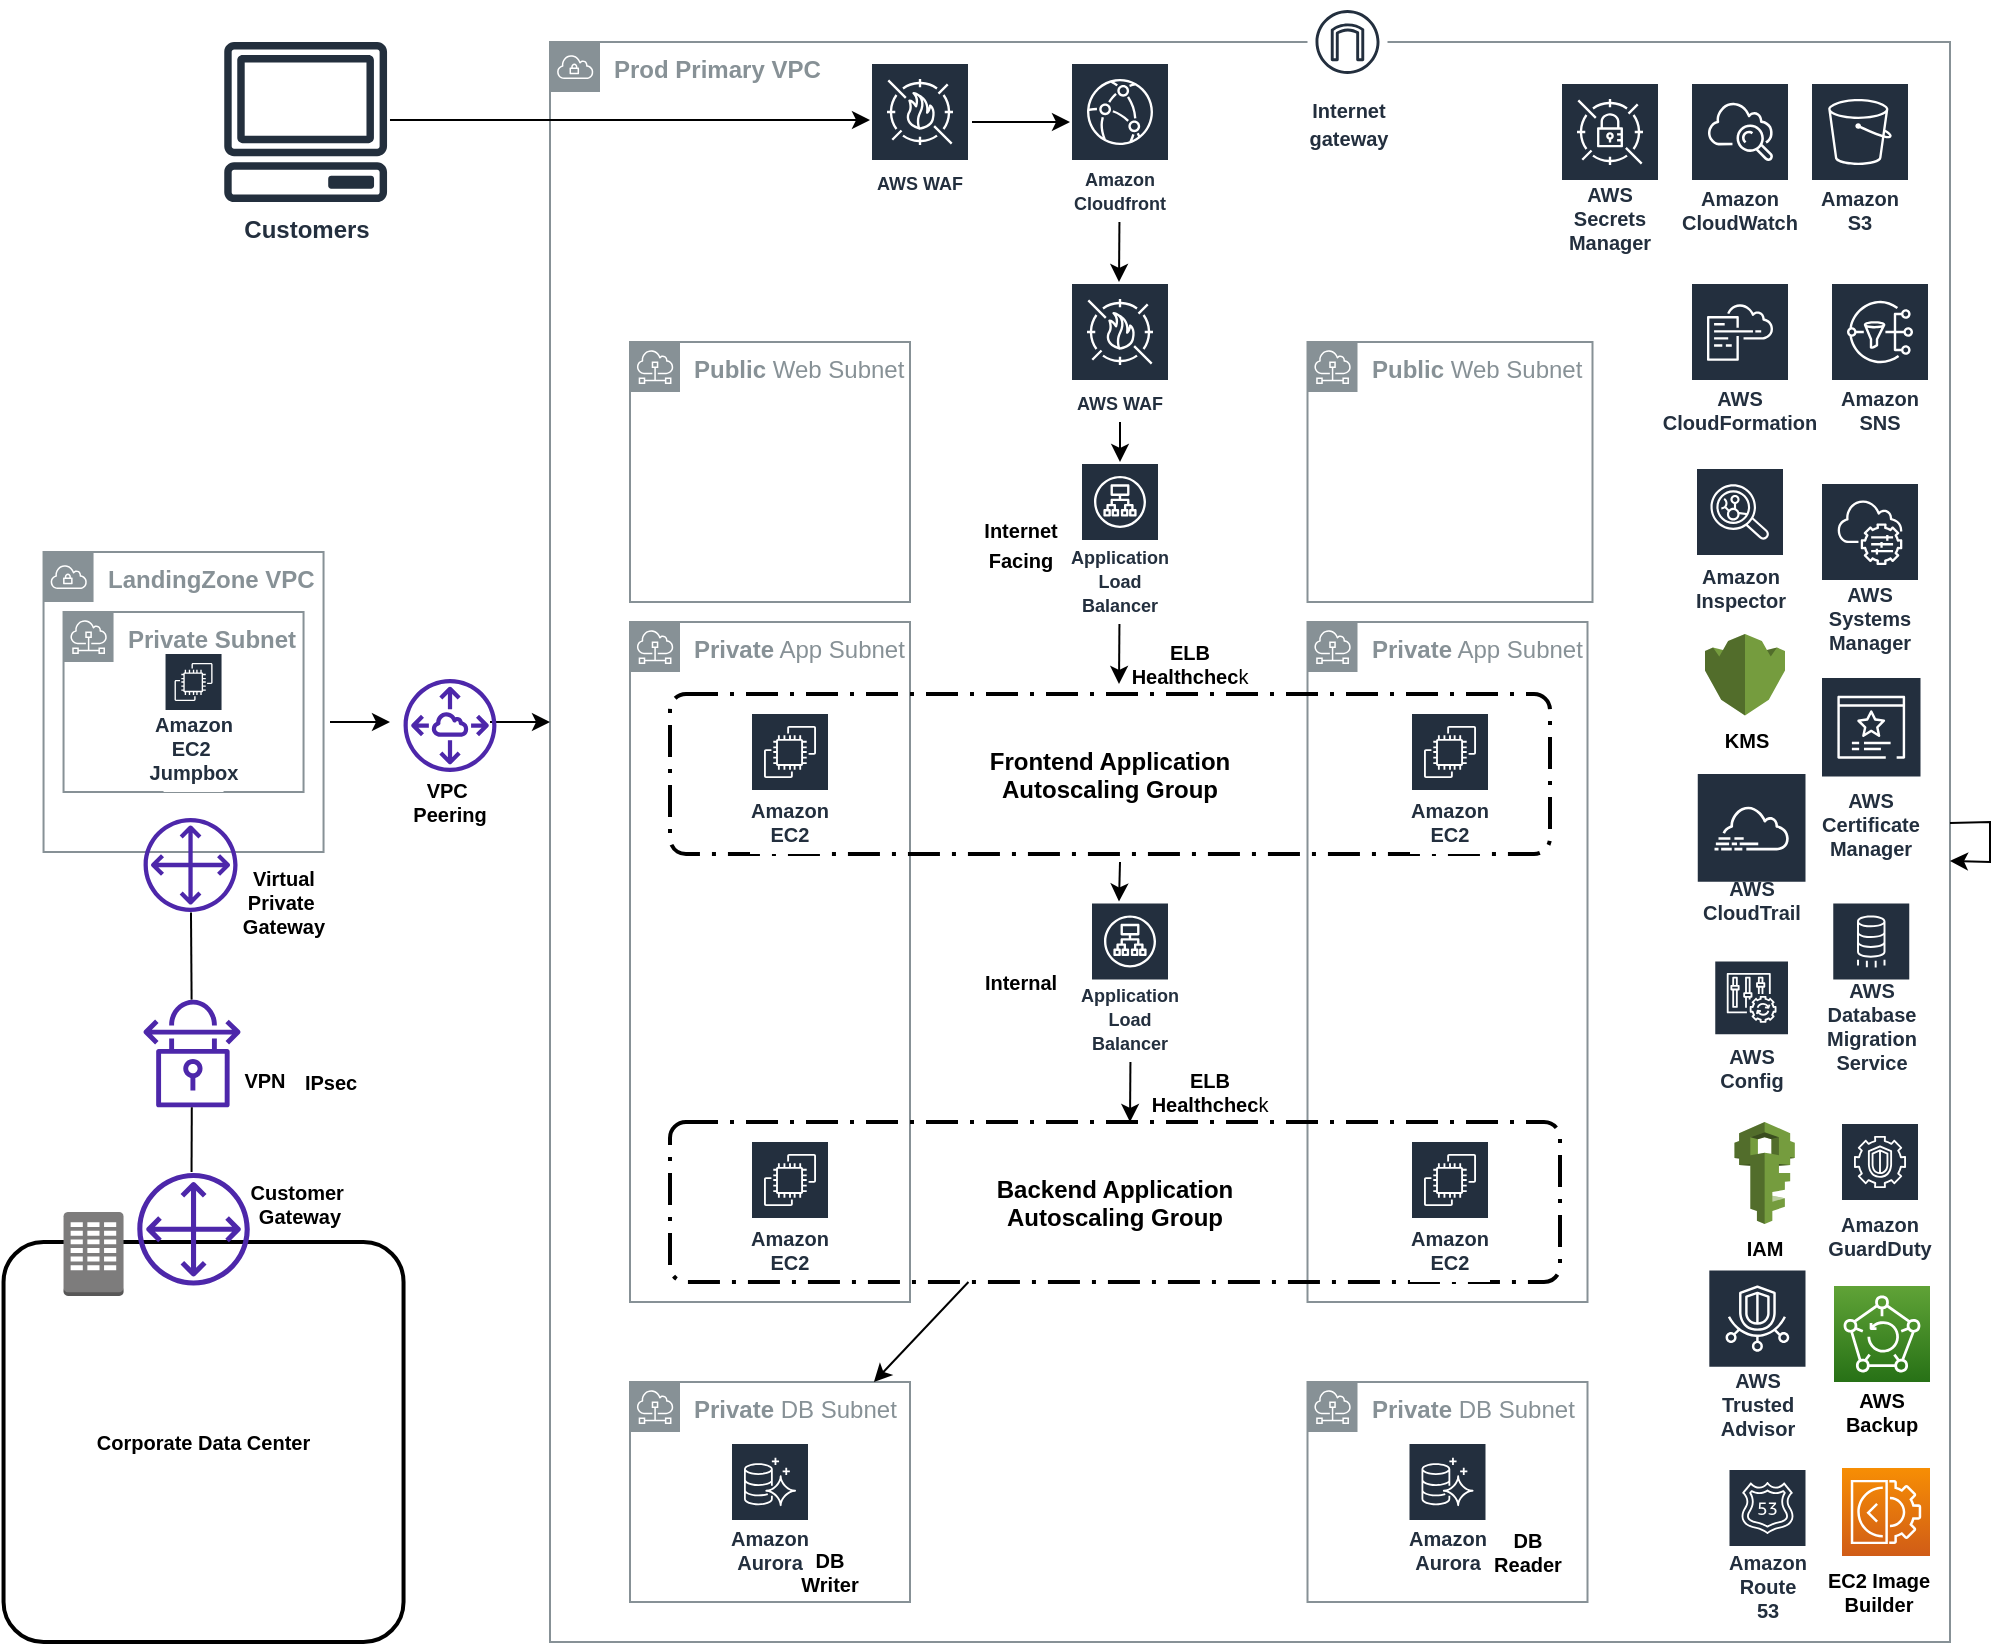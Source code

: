 <mxfile version="16.5.2" type="github">
  <diagram id="fb48Wb3bgh-QxJcJGNRU" name="Page-1">
    <mxGraphModel dx="2276" dy="775" grid="1" gridSize="10" guides="1" tooltips="1" connect="1" arrows="1" fold="1" page="1" pageScale="1" pageWidth="850" pageHeight="1100" math="0" shadow="0">
      <root>
        <mxCell id="0" />
        <mxCell id="1" parent="0" />
        <mxCell id="fcUTSALOdopyJ9VbOdTp-52" value="&lt;b&gt;Private&lt;/b&gt;&amp;nbsp;DB Subnet" style="sketch=0;outlineConnect=0;gradientColor=none;html=1;whiteSpace=wrap;fontSize=12;fontStyle=0;shape=mxgraph.aws4.group;grIcon=mxgraph.aws4.group_subnet;strokeColor=#879196;fillColor=none;verticalAlign=top;align=left;spacingLeft=30;fontColor=#879196;dashed=0;" parent="1" vertex="1">
          <mxGeometry x="538.75" y="840" width="140" height="110" as="geometry" />
        </mxCell>
        <mxCell id="fcUTSALOdopyJ9VbOdTp-51" value="&lt;b&gt;Private&lt;/b&gt;&amp;nbsp;DB Subnet" style="sketch=0;outlineConnect=0;gradientColor=none;html=1;whiteSpace=wrap;fontSize=12;fontStyle=0;shape=mxgraph.aws4.group;grIcon=mxgraph.aws4.group_subnet;strokeColor=#879196;fillColor=none;verticalAlign=top;align=left;spacingLeft=30;fontColor=#879196;dashed=0;" parent="1" vertex="1">
          <mxGeometry x="200" y="840" width="140" height="110" as="geometry" />
        </mxCell>
        <mxCell id="fcUTSALOdopyJ9VbOdTp-61" value="&lt;b&gt;Prod Primary VPC&lt;/b&gt;" style="sketch=0;outlineConnect=0;gradientColor=none;html=1;whiteSpace=wrap;fontSize=12;fontStyle=0;shape=mxgraph.aws4.group;grIcon=mxgraph.aws4.group_vpc;strokeColor=#879196;fillColor=none;verticalAlign=top;align=left;spacingLeft=30;fontColor=#879196;dashed=0;" parent="1" vertex="1">
          <mxGeometry x="160" y="170" width="700" height="800" as="geometry" />
        </mxCell>
        <mxCell id="fcUTSALOdopyJ9VbOdTp-36" value="&lt;b&gt;Private&lt;/b&gt; App Subnet" style="sketch=0;outlineConnect=0;gradientColor=none;html=1;whiteSpace=wrap;fontSize=12;fontStyle=0;shape=mxgraph.aws4.group;grIcon=mxgraph.aws4.group_subnet;strokeColor=#879196;fillColor=none;verticalAlign=top;align=left;spacingLeft=30;fontColor=#879196;dashed=0;" parent="1" vertex="1">
          <mxGeometry x="538.75" y="460" width="140" height="340" as="geometry" />
        </mxCell>
        <mxCell id="p9kHtPfieQW81otjX_M4-13" value="&lt;b&gt;Private&lt;/b&gt; App Subnet" style="sketch=0;outlineConnect=0;gradientColor=none;html=1;whiteSpace=wrap;fontSize=12;fontStyle=0;shape=mxgraph.aws4.group;grIcon=mxgraph.aws4.group_subnet;strokeColor=#879196;fillColor=none;verticalAlign=top;align=left;spacingLeft=30;fontColor=#879196;dashed=0;" parent="1" vertex="1">
          <mxGeometry x="200" y="460" width="140" height="340" as="geometry" />
        </mxCell>
        <mxCell id="fcUTSALOdopyJ9VbOdTp-33" value="Frontend Application&#xa;Autoscaling Group" style="rounded=1;arcSize=10;dashed=1;fillColor=none;gradientColor=none;dashPattern=8 3 1 3;strokeWidth=2;fontStyle=1" parent="1" vertex="1">
          <mxGeometry x="220" y="496" width="440" height="80" as="geometry" />
        </mxCell>
        <mxCell id="p9kHtPfieQW81otjX_M4-9" value="&lt;font style=&quot;font-size: 9px&quot;&gt;Amazon Cloudfront&lt;/font&gt;" style="sketch=0;outlineConnect=0;fontColor=#232F3E;gradientColor=none;strokeColor=#ffffff;fillColor=#232F3E;dashed=0;verticalLabelPosition=middle;verticalAlign=bottom;align=center;html=1;whiteSpace=wrap;fontSize=10;fontStyle=1;spacing=3;shape=mxgraph.aws4.productIcon;prIcon=mxgraph.aws4.cloudfront;" parent="1" vertex="1">
          <mxGeometry x="420" y="180" width="50" height="80" as="geometry" />
        </mxCell>
        <mxCell id="fcUTSALOdopyJ9VbOdTp-10" value="Amazon EC2" style="sketch=0;outlineConnect=0;fontColor=#232F3E;gradientColor=none;strokeColor=#ffffff;fillColor=#232F3E;dashed=0;verticalLabelPosition=middle;verticalAlign=bottom;align=center;html=1;whiteSpace=wrap;fontSize=10;fontStyle=1;spacing=3;shape=mxgraph.aws4.productIcon;prIcon=mxgraph.aws4.ec2;" parent="1" vertex="1">
          <mxGeometry x="260" y="719" width="40" height="71" as="geometry" />
        </mxCell>
        <mxCell id="fcUTSALOdopyJ9VbOdTp-11" value="&lt;font style=&quot;font-size: 9px&quot;&gt;Application Load Balancer&lt;/font&gt;" style="sketch=0;outlineConnect=0;fontColor=#232F3E;gradientColor=none;strokeColor=#ffffff;fillColor=#232F3E;dashed=0;verticalLabelPosition=middle;verticalAlign=bottom;align=center;html=1;whiteSpace=wrap;fontSize=10;fontStyle=1;spacing=3;shape=mxgraph.aws4.productIcon;prIcon=mxgraph.aws4.application_load_balancer;" parent="1" vertex="1">
          <mxGeometry x="430" y="599.75" width="40" height="80.5" as="geometry" />
        </mxCell>
        <mxCell id="fcUTSALOdopyJ9VbOdTp-17" value="&lt;font style=&quot;font-size: 9px&quot;&gt;Application Load Balancer&lt;/font&gt;" style="sketch=0;outlineConnect=0;fontColor=#232F3E;gradientColor=none;strokeColor=#ffffff;fillColor=#232F3E;dashed=0;verticalLabelPosition=middle;verticalAlign=bottom;align=center;html=1;whiteSpace=wrap;fontSize=10;fontStyle=1;spacing=3;shape=mxgraph.aws4.productIcon;prIcon=mxgraph.aws4.application_load_balancer;" parent="1" vertex="1">
          <mxGeometry x="425" y="380" width="40" height="81" as="geometry" />
        </mxCell>
        <mxCell id="fcUTSALOdopyJ9VbOdTp-25" value="Backend Application&#xa;Autoscaling Group" style="rounded=1;arcSize=10;dashed=1;fillColor=none;gradientColor=none;dashPattern=8 3 1 3;strokeWidth=2;fontStyle=1" parent="1" vertex="1">
          <mxGeometry x="220" y="710" width="445" height="80" as="geometry" />
        </mxCell>
        <mxCell id="fcUTSALOdopyJ9VbOdTp-29" value="&lt;b&gt;&lt;font style=&quot;font-size: 10px&quot;&gt;Internal&lt;/font&gt;&lt;/b&gt;" style="text;html=1;align=center;verticalAlign=middle;resizable=0;points=[];autosize=1;strokeColor=none;fillColor=none;" parent="1" vertex="1">
          <mxGeometry x="370" y="630" width="50" height="20" as="geometry" />
        </mxCell>
        <mxCell id="fcUTSALOdopyJ9VbOdTp-30" value="&lt;font style=&quot;font-size: 10px&quot;&gt;&lt;b&gt;Internet&lt;br&gt;Facing&lt;/b&gt;&lt;/font&gt;" style="text;html=1;align=center;verticalAlign=middle;resizable=0;points=[];autosize=1;strokeColor=none;fillColor=none;" parent="1" vertex="1">
          <mxGeometry x="370" y="405.5" width="50" height="30" as="geometry" />
        </mxCell>
        <mxCell id="fcUTSALOdopyJ9VbOdTp-31" value="&lt;font style=&quot;font-size: 9px&quot;&gt;AWS WAF&lt;/font&gt;" style="sketch=0;outlineConnect=0;fontColor=#232F3E;gradientColor=none;strokeColor=#ffffff;fillColor=#232F3E;dashed=0;verticalLabelPosition=middle;verticalAlign=bottom;align=center;html=1;whiteSpace=wrap;fontSize=10;fontStyle=1;spacing=3;shape=mxgraph.aws4.productIcon;prIcon=mxgraph.aws4.waf;" parent="1" vertex="1">
          <mxGeometry x="420" y="290" width="50" height="70" as="geometry" />
        </mxCell>
        <mxCell id="fcUTSALOdopyJ9VbOdTp-34" value="&lt;b&gt;Public&lt;/b&gt; Web Subnet" style="sketch=0;outlineConnect=0;gradientColor=none;html=1;whiteSpace=wrap;fontSize=12;fontStyle=0;shape=mxgraph.aws4.group;grIcon=mxgraph.aws4.group_subnet;strokeColor=#879196;fillColor=none;verticalAlign=top;align=left;spacingLeft=30;fontColor=#879196;dashed=0;" parent="1" vertex="1">
          <mxGeometry x="200" y="320" width="140" height="130" as="geometry" />
        </mxCell>
        <mxCell id="fcUTSALOdopyJ9VbOdTp-35" value="&lt;b&gt;Public&lt;/b&gt; Web Subnet" style="sketch=0;outlineConnect=0;gradientColor=none;html=1;whiteSpace=wrap;fontSize=12;fontStyle=0;shape=mxgraph.aws4.group;grIcon=mxgraph.aws4.group_subnet;strokeColor=#879196;fillColor=none;verticalAlign=top;align=left;spacingLeft=30;fontColor=#879196;dashed=0;" parent="1" vertex="1">
          <mxGeometry x="538.75" y="320" width="142.5" height="130" as="geometry" />
        </mxCell>
        <mxCell id="fcUTSALOdopyJ9VbOdTp-37" value="" style="endArrow=classic;html=1;rounded=0;fontSize=10;" parent="1" source="fcUTSALOdopyJ9VbOdTp-31" target="fcUTSALOdopyJ9VbOdTp-17" edge="1">
          <mxGeometry width="50" height="50" relative="1" as="geometry">
            <mxPoint x="340" y="390" as="sourcePoint" />
            <mxPoint x="390" y="340" as="targetPoint" />
          </mxGeometry>
        </mxCell>
        <mxCell id="fcUTSALOdopyJ9VbOdTp-38" value="" style="endArrow=classic;html=1;rounded=0;fontSize=10;" parent="1" source="fcUTSALOdopyJ9VbOdTp-17" edge="1">
          <mxGeometry width="50" height="50" relative="1" as="geometry">
            <mxPoint x="444.5" y="471" as="sourcePoint" />
            <mxPoint x="444.5" y="491" as="targetPoint" />
          </mxGeometry>
        </mxCell>
        <mxCell id="fcUTSALOdopyJ9VbOdTp-41" value="" style="endArrow=classic;html=1;rounded=1;fontSize=10;" parent="1" edge="1">
          <mxGeometry width="50" height="50" relative="1" as="geometry">
            <mxPoint x="450.213" y="680" as="sourcePoint" />
            <mxPoint x="450" y="710" as="targetPoint" />
          </mxGeometry>
        </mxCell>
        <mxCell id="fcUTSALOdopyJ9VbOdTp-42" value="Amazon EC2" style="sketch=0;outlineConnect=0;fontColor=#232F3E;gradientColor=none;strokeColor=#ffffff;fillColor=#232F3E;dashed=0;verticalLabelPosition=middle;verticalAlign=bottom;align=center;html=1;whiteSpace=wrap;fontSize=10;fontStyle=1;spacing=3;shape=mxgraph.aws4.productIcon;prIcon=mxgraph.aws4.ec2;" parent="1" vertex="1">
          <mxGeometry x="590" y="719" width="40" height="71" as="geometry" />
        </mxCell>
        <mxCell id="fcUTSALOdopyJ9VbOdTp-43" value="Amazon EC2" style="sketch=0;outlineConnect=0;fontColor=#232F3E;gradientColor=none;strokeColor=#ffffff;fillColor=#232F3E;dashed=0;verticalLabelPosition=middle;verticalAlign=bottom;align=center;html=1;whiteSpace=wrap;fontSize=10;fontStyle=1;spacing=3;shape=mxgraph.aws4.productIcon;prIcon=mxgraph.aws4.ec2;" parent="1" vertex="1">
          <mxGeometry x="260" y="505" width="40" height="71" as="geometry" />
        </mxCell>
        <mxCell id="fcUTSALOdopyJ9VbOdTp-44" value="Amazon EC2" style="sketch=0;outlineConnect=0;fontColor=#232F3E;gradientColor=none;strokeColor=#ffffff;fillColor=#232F3E;dashed=0;verticalLabelPosition=middle;verticalAlign=bottom;align=center;html=1;whiteSpace=wrap;fontSize=10;fontStyle=1;spacing=3;shape=mxgraph.aws4.productIcon;prIcon=mxgraph.aws4.ec2;" parent="1" vertex="1">
          <mxGeometry x="590" y="505" width="40" height="71" as="geometry" />
        </mxCell>
        <mxCell id="fcUTSALOdopyJ9VbOdTp-46" value="" style="endArrow=classic;html=1;rounded=0;fontSize=10;" parent="1" edge="1">
          <mxGeometry width="50" height="50" relative="1" as="geometry">
            <mxPoint x="445" y="580" as="sourcePoint" />
            <mxPoint x="444.5" y="599.75" as="targetPoint" />
          </mxGeometry>
        </mxCell>
        <mxCell id="fcUTSALOdopyJ9VbOdTp-47" value="" style="endArrow=classic;html=1;rounded=0;fontSize=10;" parent="1" edge="1">
          <mxGeometry width="50" height="50" relative="1" as="geometry">
            <mxPoint x="444.713" y="260" as="sourcePoint" />
            <mxPoint x="444.5" y="290" as="targetPoint" />
          </mxGeometry>
        </mxCell>
        <mxCell id="fcUTSALOdopyJ9VbOdTp-48" value="&lt;font style=&quot;font-size: 9px&quot;&gt;AWS WAF&lt;/font&gt;" style="sketch=0;outlineConnect=0;fontColor=#232F3E;gradientColor=none;strokeColor=#ffffff;fillColor=#232F3E;dashed=0;verticalLabelPosition=middle;verticalAlign=bottom;align=center;html=1;whiteSpace=wrap;fontSize=10;fontStyle=1;spacing=3;shape=mxgraph.aws4.productIcon;prIcon=mxgraph.aws4.waf;" parent="1" vertex="1">
          <mxGeometry x="320" y="180" width="50" height="70" as="geometry" />
        </mxCell>
        <mxCell id="fcUTSALOdopyJ9VbOdTp-54" value="" style="endArrow=classic;html=1;rounded=1;fontSize=10;" parent="1" target="fcUTSALOdopyJ9VbOdTp-51" edge="1">
          <mxGeometry width="50" height="50" relative="1" as="geometry">
            <mxPoint x="369.213" y="790" as="sourcePoint" />
            <mxPoint x="369" y="820" as="targetPoint" />
          </mxGeometry>
        </mxCell>
        <mxCell id="fcUTSALOdopyJ9VbOdTp-62" value="&lt;font style=&quot;font-size: 10px&quot;&gt;&lt;b&gt;Internet&lt;br&gt;gateway&lt;/b&gt;&lt;/font&gt;" style="sketch=0;outlineConnect=0;fontColor=#232F3E;gradientColor=none;strokeColor=#232F3E;fillColor=#ffffff;dashed=0;verticalLabelPosition=bottom;verticalAlign=top;align=center;html=1;fontSize=12;fontStyle=0;aspect=fixed;shape=mxgraph.aws4.resourceIcon;resIcon=mxgraph.aws4.internet_gateway;" parent="1" vertex="1">
          <mxGeometry x="538.75" y="150" width="40" height="40" as="geometry" />
        </mxCell>
        <mxCell id="fcUTSALOdopyJ9VbOdTp-65" value="" style="endArrow=classic;html=1;rounded=0;fontSize=10;" parent="1" edge="1">
          <mxGeometry width="50" height="50" relative="1" as="geometry">
            <mxPoint x="371" y="210" as="sourcePoint" />
            <mxPoint x="420" y="210" as="targetPoint" />
          </mxGeometry>
        </mxCell>
        <mxCell id="fcUTSALOdopyJ9VbOdTp-67" value="&lt;b&gt;LandingZone VPC&lt;/b&gt;" style="sketch=0;outlineConnect=0;gradientColor=none;html=1;whiteSpace=wrap;fontSize=12;fontStyle=0;shape=mxgraph.aws4.group;grIcon=mxgraph.aws4.group_vpc;strokeColor=#879196;fillColor=none;verticalAlign=top;align=left;spacingLeft=30;fontColor=#879196;dashed=0;" parent="1" vertex="1">
          <mxGeometry x="-93.23" y="425" width="140" height="150" as="geometry" />
        </mxCell>
        <mxCell id="fcUTSALOdopyJ9VbOdTp-68" value="&lt;b&gt;Private Subnet&lt;/b&gt;" style="sketch=0;outlineConnect=0;gradientColor=none;html=1;whiteSpace=wrap;fontSize=12;fontStyle=0;shape=mxgraph.aws4.group;grIcon=mxgraph.aws4.group_subnet;strokeColor=#879196;fillColor=none;verticalAlign=top;align=left;spacingLeft=30;fontColor=#879196;dashed=0;" parent="1" vertex="1">
          <mxGeometry x="-83.23" y="455" width="120" height="90" as="geometry" />
        </mxCell>
        <mxCell id="fcUTSALOdopyJ9VbOdTp-69" value="Amazon EC2&amp;nbsp;&lt;br&gt;Jumpbox" style="sketch=0;outlineConnect=0;fontColor=#232F3E;gradientColor=none;strokeColor=#ffffff;fillColor=#232F3E;dashed=0;verticalLabelPosition=middle;verticalAlign=bottom;align=center;html=1;whiteSpace=wrap;fontSize=10;fontStyle=1;spacing=3;shape=mxgraph.aws4.productIcon;prIcon=mxgraph.aws4.ec2;" parent="1" vertex="1">
          <mxGeometry x="-33.23" y="475" width="30" height="70" as="geometry" />
        </mxCell>
        <mxCell id="fcUTSALOdopyJ9VbOdTp-73" value="" style="endArrow=classic;html=1;rounded=1;fontSize=10;exitX=1;exitY=0.5;exitDx=0;exitDy=0;exitPerimeter=0;" parent="1" edge="1">
          <mxGeometry width="50" height="50" relative="1" as="geometry">
            <mxPoint x="130" y="510" as="sourcePoint" />
            <mxPoint x="160" y="510" as="targetPoint" />
          </mxGeometry>
        </mxCell>
        <mxCell id="fcUTSALOdopyJ9VbOdTp-74" value="&lt;b&gt;VPC&amp;nbsp;&lt;br&gt;Peering&lt;/b&gt;" style="text;html=1;strokeColor=none;fillColor=none;align=center;verticalAlign=middle;whiteSpace=wrap;rounded=0;fontSize=10;" parent="1" vertex="1">
          <mxGeometry x="80" y="535" width="60" height="30" as="geometry" />
        </mxCell>
        <mxCell id="fcUTSALOdopyJ9VbOdTp-78" value="Amazon CloudWatch" style="sketch=0;outlineConnect=0;fontColor=#232F3E;gradientColor=none;strokeColor=#ffffff;fillColor=#232F3E;dashed=0;verticalLabelPosition=middle;verticalAlign=bottom;align=center;html=1;whiteSpace=wrap;fontSize=10;fontStyle=1;spacing=3;shape=mxgraph.aws4.productIcon;prIcon=mxgraph.aws4.cloudwatch;" parent="1" vertex="1">
          <mxGeometry x="730" y="190" width="50" height="80" as="geometry" />
        </mxCell>
        <mxCell id="fcUTSALOdopyJ9VbOdTp-79" value="AWS CloudFormation" style="sketch=0;outlineConnect=0;fontColor=#232F3E;gradientColor=none;strokeColor=#ffffff;fillColor=#232F3E;dashed=0;verticalLabelPosition=middle;verticalAlign=bottom;align=center;html=1;whiteSpace=wrap;fontSize=10;fontStyle=1;spacing=3;shape=mxgraph.aws4.productIcon;prIcon=mxgraph.aws4.cloudformation;" parent="1" vertex="1">
          <mxGeometry x="730" y="290" width="50" height="80" as="geometry" />
        </mxCell>
        <mxCell id="fcUTSALOdopyJ9VbOdTp-80" value="Amazon Inspector" style="sketch=0;outlineConnect=0;fontColor=#232F3E;gradientColor=none;strokeColor=#ffffff;fillColor=#232F3E;dashed=0;verticalLabelPosition=middle;verticalAlign=bottom;align=center;html=1;whiteSpace=wrap;fontSize=10;fontStyle=1;spacing=3;shape=mxgraph.aws4.productIcon;prIcon=mxgraph.aws4.inspector;" parent="1" vertex="1">
          <mxGeometry x="732.5" y="382.5" width="45" height="76" as="geometry" />
        </mxCell>
        <mxCell id="fcUTSALOdopyJ9VbOdTp-81" value="&lt;b&gt;KMS&lt;/b&gt;" style="outlineConnect=0;dashed=0;verticalLabelPosition=bottom;verticalAlign=top;align=center;html=1;shape=mxgraph.aws3.kms;fillColor=#759C3E;gradientColor=none;fontSize=10;" parent="1" vertex="1">
          <mxGeometry x="737.5" y="466" width="40" height="40.75" as="geometry" />
        </mxCell>
        <mxCell id="fcUTSALOdopyJ9VbOdTp-82" value="AWS&#xa;CloudTrail" style="sketch=0;outlineConnect=0;fontColor=#232F3E;gradientColor=none;strokeColor=#ffffff;fillColor=#232F3E;dashed=0;verticalLabelPosition=middle;verticalAlign=bottom;align=center;html=1;whiteSpace=wrap;fontSize=10;fontStyle=1;spacing=3;shape=mxgraph.aws4.productIcon;prIcon=mxgraph.aws4.cloudtrail;" parent="1" vertex="1">
          <mxGeometry x="732.88" y="535" width="55.87" height="80.25" as="geometry" />
        </mxCell>
        <mxCell id="fcUTSALOdopyJ9VbOdTp-83" value="AWS Config" style="sketch=0;outlineConnect=0;fontColor=#232F3E;gradientColor=none;strokeColor=#ffffff;fillColor=#232F3E;dashed=0;verticalLabelPosition=middle;verticalAlign=bottom;align=center;html=1;whiteSpace=wrap;fontSize=10;fontStyle=1;spacing=3;shape=mxgraph.aws4.productIcon;prIcon=mxgraph.aws4.config;" parent="1" vertex="1">
          <mxGeometry x="741.63" y="628.75" width="38.37" height="70" as="geometry" />
        </mxCell>
        <mxCell id="fcUTSALOdopyJ9VbOdTp-85" value="&lt;b&gt;IAM&lt;/b&gt;" style="outlineConnect=0;dashed=0;verticalLabelPosition=bottom;verticalAlign=top;align=center;html=1;shape=mxgraph.aws3.iam;fillColor=#759C3E;gradientColor=none;fontSize=10;" parent="1" vertex="1">
          <mxGeometry x="752.23" y="710" width="30.18" height="51" as="geometry" />
        </mxCell>
        <mxCell id="fcUTSALOdopyJ9VbOdTp-86" value="AWS Trusted Advisor" style="sketch=0;outlineConnect=0;fontColor=#232F3E;gradientColor=none;strokeColor=#ffffff;fillColor=#232F3E;dashed=0;verticalLabelPosition=middle;verticalAlign=bottom;align=center;html=1;whiteSpace=wrap;fontSize=10;fontStyle=1;spacing=3;shape=mxgraph.aws4.productIcon;prIcon=mxgraph.aws4.trusted_advisor;" parent="1" vertex="1">
          <mxGeometry x="738.66" y="783.25" width="50.09" height="90" as="geometry" />
        </mxCell>
        <mxCell id="fcUTSALOdopyJ9VbOdTp-87" value="AWS Systems Manager" style="sketch=0;outlineConnect=0;fontColor=#232F3E;gradientColor=none;strokeColor=#ffffff;fillColor=#232F3E;dashed=0;verticalLabelPosition=middle;verticalAlign=bottom;align=center;html=1;whiteSpace=wrap;fontSize=10;fontStyle=1;spacing=3;shape=mxgraph.aws4.productIcon;prIcon=mxgraph.aws4.systems_manager;" parent="1" vertex="1">
          <mxGeometry x="795" y="390" width="50" height="90" as="geometry" />
        </mxCell>
        <mxCell id="fcUTSALOdopyJ9VbOdTp-88" value="" style="sketch=0;outlineConnect=0;fontColor=#232F3E;gradientColor=none;fillColor=#4D27AA;strokeColor=none;dashed=0;verticalLabelPosition=bottom;verticalAlign=top;align=center;html=1;fontSize=12;fontStyle=0;aspect=fixed;pointerEvents=1;shape=mxgraph.aws4.vpn_connection;" parent="1" vertex="1">
          <mxGeometry x="-43.23" y="648.75" width="48.46" height="54" as="geometry" />
        </mxCell>
        <mxCell id="fcUTSALOdopyJ9VbOdTp-89" value="Corporate Data Center" style="rounded=1;arcSize=10;dashed=0;fillColor=none;gradientColor=none;strokeWidth=2;fontSize=10;fontStyle=1" parent="1" vertex="1">
          <mxGeometry x="-113.23" y="770" width="200" height="200" as="geometry" />
        </mxCell>
        <mxCell id="fcUTSALOdopyJ9VbOdTp-90" value="" style="dashed=0;html=1;shape=mxgraph.aws3.corporate_data_center;fillColor=#7D7C7C;gradientColor=none;dashed=0;fontSize=9;" parent="1" vertex="1">
          <mxGeometry x="-83.23" y="755" width="30" height="42" as="geometry" />
        </mxCell>
        <mxCell id="fcUTSALOdopyJ9VbOdTp-91" value="&lt;b&gt;VPN&lt;/b&gt;" style="text;html=1;align=center;verticalAlign=middle;resizable=0;points=[];autosize=1;strokeColor=none;fillColor=none;fontSize=10;" parent="1" vertex="1">
          <mxGeometry x="-3.23" y="678.75" width="40" height="20" as="geometry" />
        </mxCell>
        <mxCell id="fcUTSALOdopyJ9VbOdTp-96" value="Amazon SNS" style="sketch=0;outlineConnect=0;fontColor=#232F3E;gradientColor=none;strokeColor=#ffffff;fillColor=#232F3E;dashed=0;verticalLabelPosition=middle;verticalAlign=bottom;align=center;html=1;whiteSpace=wrap;fontSize=10;fontStyle=1;spacing=3;shape=mxgraph.aws4.productIcon;prIcon=mxgraph.aws4.sns;" parent="1" vertex="1">
          <mxGeometry x="800" y="290" width="50" height="80" as="geometry" />
        </mxCell>
        <mxCell id="fcUTSALOdopyJ9VbOdTp-97" value="&lt;b&gt;Customers&lt;/b&gt;" style="sketch=0;outlineConnect=0;fontColor=#232F3E;gradientColor=none;fillColor=#232F3D;strokeColor=none;dashed=0;verticalLabelPosition=bottom;verticalAlign=top;align=center;html=1;fontSize=12;fontStyle=0;aspect=fixed;pointerEvents=1;shape=mxgraph.aws4.client;" parent="1" vertex="1">
          <mxGeometry x="-3.23" y="170" width="82.11" height="80" as="geometry" />
        </mxCell>
        <mxCell id="fcUTSALOdopyJ9VbOdTp-99" value="&lt;b&gt;ELB Healthchec&lt;/b&gt;k" style="text;html=1;strokeColor=none;fillColor=none;align=center;verticalAlign=middle;whiteSpace=wrap;rounded=0;fontSize=10;" parent="1" vertex="1">
          <mxGeometry x="460" y="680" width="60" height="30" as="geometry" />
        </mxCell>
        <mxCell id="fcUTSALOdopyJ9VbOdTp-100" value="&lt;b&gt;ELB Healthchec&lt;/b&gt;k" style="text;html=1;strokeColor=none;fillColor=none;align=center;verticalAlign=middle;whiteSpace=wrap;rounded=0;fontSize=10;" parent="1" vertex="1">
          <mxGeometry x="450" y="466" width="60" height="30" as="geometry" />
        </mxCell>
        <mxCell id="lFCJGU3x9X-kA8WFJv7N-1" value="Amazon S3" style="sketch=0;outlineConnect=0;fontColor=#232F3E;gradientColor=none;strokeColor=#ffffff;fillColor=#232F3E;dashed=0;verticalLabelPosition=middle;verticalAlign=bottom;align=center;html=1;whiteSpace=wrap;fontSize=10;fontStyle=1;spacing=3;shape=mxgraph.aws4.productIcon;prIcon=mxgraph.aws4.s3;" parent="1" vertex="1">
          <mxGeometry x="790" y="190" width="50" height="80" as="geometry" />
        </mxCell>
        <mxCell id="Tv2Wnal4aTt8HR0PAUqA-1" value="AWS Certificate Manager" style="sketch=0;outlineConnect=0;fontColor=#232F3E;gradientColor=none;strokeColor=#ffffff;fillColor=#232F3E;dashed=0;verticalLabelPosition=middle;verticalAlign=bottom;align=center;html=1;whiteSpace=wrap;fontSize=10;fontStyle=1;spacing=3;shape=mxgraph.aws4.productIcon;prIcon=mxgraph.aws4.certificate_manager_3;" parent="1" vertex="1">
          <mxGeometry x="795" y="487" width="51.25" height="96" as="geometry" />
        </mxCell>
        <mxCell id="WadNzbnQkEPP6xwA6Y3--7" value="&lt;b&gt;Customer&amp;nbsp;&lt;br&gt;Gateway&lt;/b&gt;" style="text;html=1;strokeColor=none;fillColor=none;align=center;verticalAlign=middle;whiteSpace=wrap;rounded=0;fontSize=10;" parent="1" vertex="1">
          <mxGeometry x="5.23" y="735.5" width="60" height="30" as="geometry" />
        </mxCell>
        <mxCell id="WadNzbnQkEPP6xwA6Y3--8" value="" style="sketch=0;outlineConnect=0;fontColor=#232F3E;gradientColor=none;fillColor=#4D27AA;strokeColor=none;dashed=0;verticalLabelPosition=bottom;verticalAlign=top;align=center;html=1;fontSize=12;fontStyle=0;aspect=fixed;pointerEvents=1;shape=mxgraph.aws4.customer_gateway;" parent="1" vertex="1">
          <mxGeometry x="-46.36" y="735.5" width="56.25" height="56.25" as="geometry" />
        </mxCell>
        <mxCell id="WadNzbnQkEPP6xwA6Y3--9" value="" style="sketch=0;outlineConnect=0;fontColor=#232F3E;gradientColor=none;fillColor=#4D27AA;strokeColor=none;dashed=0;verticalLabelPosition=bottom;verticalAlign=top;align=center;html=1;fontSize=12;fontStyle=0;aspect=fixed;pointerEvents=1;shape=mxgraph.aws4.customer_gateway;" parent="1" vertex="1">
          <mxGeometry x="-43.23" y="558" width="47" height="47" as="geometry" />
        </mxCell>
        <mxCell id="WadNzbnQkEPP6xwA6Y3--11" value="&lt;b&gt;Virtual&lt;br&gt;Private&amp;nbsp;&lt;br&gt;Gateway&lt;/b&gt;" style="text;html=1;strokeColor=none;fillColor=none;align=center;verticalAlign=middle;whiteSpace=wrap;rounded=0;fontSize=10;" parent="1" vertex="1">
          <mxGeometry x="-3.23" y="585" width="60" height="30" as="geometry" />
        </mxCell>
        <mxCell id="WadNzbnQkEPP6xwA6Y3--13" value="" style="endArrow=none;html=1;rounded=0;fontSize=10;" parent="1" source="fcUTSALOdopyJ9VbOdTp-88" edge="1">
          <mxGeometry width="50" height="50" relative="1" as="geometry">
            <mxPoint x="-19.23" y="638" as="sourcePoint" />
            <mxPoint x="-19.51" y="605.25" as="targetPoint" />
          </mxGeometry>
        </mxCell>
        <mxCell id="WadNzbnQkEPP6xwA6Y3--14" value="" style="endArrow=none;html=1;rounded=0;fontSize=10;" parent="1" target="fcUTSALOdopyJ9VbOdTp-88" edge="1">
          <mxGeometry width="50" height="50" relative="1" as="geometry">
            <mxPoint x="-19.23" y="735" as="sourcePoint" />
            <mxPoint x="-9.51" y="615.25" as="targetPoint" />
          </mxGeometry>
        </mxCell>
        <mxCell id="WadNzbnQkEPP6xwA6Y3--15" value="" style="sketch=0;outlineConnect=0;fontColor=#232F3E;gradientColor=none;fillColor=#4D27AA;strokeColor=none;dashed=0;verticalLabelPosition=bottom;verticalAlign=top;align=center;html=1;fontSize=12;fontStyle=0;aspect=fixed;pointerEvents=1;shape=mxgraph.aws4.peering;" parent="1" vertex="1">
          <mxGeometry x="86.77" y="488.54" width="46.46" height="46.46" as="geometry" />
        </mxCell>
        <mxCell id="WadNzbnQkEPP6xwA6Y3--16" value="" style="endArrow=classic;html=1;rounded=1;fontSize=10;" parent="1" edge="1">
          <mxGeometry width="50" height="50" relative="1" as="geometry">
            <mxPoint x="50" y="510" as="sourcePoint" />
            <mxPoint x="80" y="510" as="targetPoint" />
          </mxGeometry>
        </mxCell>
        <mxCell id="DemGLf3_9-e6Tn1iqn-Y-1" value="AWS Database Migration Service" style="sketch=0;outlineConnect=0;fontColor=#232F3E;gradientColor=none;strokeColor=#ffffff;fillColor=#232F3E;dashed=0;verticalLabelPosition=middle;verticalAlign=bottom;align=center;html=1;whiteSpace=wrap;fontSize=10;fontStyle=1;spacing=3;shape=mxgraph.aws4.productIcon;prIcon=mxgraph.aws4.database_migration_service;" parent="1" vertex="1">
          <mxGeometry x="800.63" y="599.75" width="40" height="90" as="geometry" />
        </mxCell>
        <mxCell id="DemGLf3_9-e6Tn1iqn-Y-2" value="" style="endArrow=classic;html=1;rounded=0;exitX=1.018;exitY=0.488;exitDx=0;exitDy=0;exitPerimeter=0;" parent="1" source="fcUTSALOdopyJ9VbOdTp-97" edge="1">
          <mxGeometry width="50" height="50" relative="1" as="geometry">
            <mxPoint x="90" y="210" as="sourcePoint" />
            <mxPoint x="320" y="209" as="targetPoint" />
          </mxGeometry>
        </mxCell>
        <mxCell id="o8n_8KUhObrYbpJHrN5y-1" value="Amazon GuardDuty" style="sketch=0;outlineConnect=0;fontColor=#232F3E;gradientColor=none;strokeColor=#ffffff;fillColor=#232F3E;dashed=0;verticalLabelPosition=middle;verticalAlign=bottom;align=center;html=1;whiteSpace=wrap;fontSize=10;fontStyle=1;spacing=3;shape=mxgraph.aws4.productIcon;prIcon=mxgraph.aws4.guardduty;" parent="1" vertex="1">
          <mxGeometry x="805" y="710" width="40" height="73.25" as="geometry" />
        </mxCell>
        <mxCell id="o8n_8KUhObrYbpJHrN5y-2" value="&lt;b&gt;&lt;font style=&quot;font-size: 10px&quot;&gt;IPsec&lt;/font&gt;&lt;/b&gt;" style="text;html=1;align=center;verticalAlign=middle;resizable=0;points=[];autosize=1;strokeColor=none;fillColor=none;" parent="1" vertex="1">
          <mxGeometry x="30" y="680" width="40" height="20" as="geometry" />
        </mxCell>
        <mxCell id="o8n_8KUhObrYbpJHrN5y-3" value="" style="sketch=0;points=[[0,0,0],[0.25,0,0],[0.5,0,0],[0.75,0,0],[1,0,0],[0,1,0],[0.25,1,0],[0.5,1,0],[0.75,1,0],[1,1,0],[0,0.25,0],[0,0.5,0],[0,0.75,0],[1,0.25,0],[1,0.5,0],[1,0.75,0]];outlineConnect=0;fontColor=#232F3E;gradientColor=#60A337;gradientDirection=north;fillColor=#277116;strokeColor=#ffffff;dashed=0;verticalLabelPosition=bottom;verticalAlign=top;align=center;html=1;fontSize=12;fontStyle=0;aspect=fixed;shape=mxgraph.aws4.resourceIcon;resIcon=mxgraph.aws4.backup;" parent="1" vertex="1">
          <mxGeometry x="802" y="792" width="48" height="48" as="geometry" />
        </mxCell>
        <mxCell id="o8n_8KUhObrYbpJHrN5y-6" value="&lt;b&gt;AWS Backup&lt;/b&gt;" style="text;html=1;strokeColor=none;fillColor=none;align=center;verticalAlign=middle;whiteSpace=wrap;rounded=0;fontSize=10;" parent="1" vertex="1">
          <mxGeometry x="796" y="840" width="60" height="30" as="geometry" />
        </mxCell>
        <mxCell id="o8n_8KUhObrYbpJHrN5y-7" value="" style="sketch=0;points=[[0,0,0],[0.25,0,0],[0.5,0,0],[0.75,0,0],[1,0,0],[0,1,0],[0.25,1,0],[0.5,1,0],[0.75,1,0],[1,1,0],[0,0.25,0],[0,0.5,0],[0,0.75,0],[1,0.25,0],[1,0.5,0],[1,0.75,0]];outlineConnect=0;fontColor=#232F3E;gradientColor=#F78E04;gradientDirection=north;fillColor=#D05C17;strokeColor=#ffffff;dashed=0;verticalLabelPosition=bottom;verticalAlign=top;align=center;html=1;fontSize=12;fontStyle=0;aspect=fixed;shape=mxgraph.aws4.resourceIcon;resIcon=mxgraph.aws4.ec2_image_builder;" parent="1" vertex="1">
          <mxGeometry x="806" y="883" width="44" height="44" as="geometry" />
        </mxCell>
        <mxCell id="o8n_8KUhObrYbpJHrN5y-8" value="&lt;b&gt;EC2 Image&lt;br&gt;Builder&lt;/b&gt;" style="text;html=1;align=center;verticalAlign=middle;resizable=0;points=[];autosize=1;strokeColor=none;fillColor=none;fontSize=10;" parent="1" vertex="1">
          <mxGeometry x="788.75" y="930" width="70" height="30" as="geometry" />
        </mxCell>
        <mxCell id="o8n_8KUhObrYbpJHrN5y-9" value="AWS Secrets Manager" style="sketch=0;outlineConnect=0;fontColor=#232F3E;gradientColor=none;strokeColor=#ffffff;fillColor=#232F3E;dashed=0;verticalLabelPosition=middle;verticalAlign=bottom;align=center;html=1;whiteSpace=wrap;fontSize=10;fontStyle=1;spacing=3;shape=mxgraph.aws4.productIcon;prIcon=mxgraph.aws4.secrets_manager;" parent="1" vertex="1">
          <mxGeometry x="665" y="190" width="50" height="90" as="geometry" />
        </mxCell>
        <mxCell id="o8n_8KUhObrYbpJHrN5y-10" value="Amazon Route 53" style="sketch=0;outlineConnect=0;fontColor=#232F3E;gradientColor=none;strokeColor=#ffffff;fillColor=#232F3E;dashed=0;verticalLabelPosition=middle;verticalAlign=bottom;align=center;html=1;whiteSpace=wrap;fontSize=10;fontStyle=1;spacing=3;shape=mxgraph.aws4.productIcon;prIcon=mxgraph.aws4.route_53;" parent="1" vertex="1">
          <mxGeometry x="748.75" y="883" width="40" height="81" as="geometry" />
        </mxCell>
        <mxCell id="KNCPTFxEWzBijYiuzN8z-1" value="Amazon&#xa;Aurora" style="sketch=0;outlineConnect=0;fontColor=#232F3E;gradientColor=none;strokeColor=#ffffff;fillColor=#232F3E;dashed=0;verticalLabelPosition=middle;verticalAlign=bottom;align=center;html=1;whiteSpace=wrap;fontSize=10;fontStyle=1;spacing=3;shape=mxgraph.aws4.productIcon;prIcon=mxgraph.aws4.aurora;" vertex="1" parent="1">
          <mxGeometry x="250" y="870" width="40" height="70" as="geometry" />
        </mxCell>
        <mxCell id="KNCPTFxEWzBijYiuzN8z-8" value="" style="endArrow=classic;html=1;rounded=0;fontSize=10;" edge="1" parent="1" source="fcUTSALOdopyJ9VbOdTp-61" target="fcUTSALOdopyJ9VbOdTp-61">
          <mxGeometry width="50" height="50" relative="1" as="geometry">
            <mxPoint x="310" y="760" as="sourcePoint" />
            <mxPoint x="360" y="710" as="targetPoint" />
          </mxGeometry>
        </mxCell>
        <mxCell id="KNCPTFxEWzBijYiuzN8z-11" value="&lt;b&gt;DB&lt;br&gt;Writer&lt;/b&gt;" style="text;html=1;strokeColor=none;fillColor=none;align=center;verticalAlign=middle;whiteSpace=wrap;rounded=0;fontSize=10;" vertex="1" parent="1">
          <mxGeometry x="270" y="920" width="60" height="30" as="geometry" />
        </mxCell>
        <mxCell id="KNCPTFxEWzBijYiuzN8z-12" value="Amazon&#xa;Aurora" style="sketch=0;outlineConnect=0;fontColor=#232F3E;gradientColor=none;strokeColor=#ffffff;fillColor=#232F3E;dashed=0;verticalLabelPosition=middle;verticalAlign=bottom;align=center;html=1;whiteSpace=wrap;fontSize=10;fontStyle=1;spacing=3;shape=mxgraph.aws4.productIcon;prIcon=mxgraph.aws4.aurora;" vertex="1" parent="1">
          <mxGeometry x="588.75" y="870" width="40" height="70" as="geometry" />
        </mxCell>
        <mxCell id="KNCPTFxEWzBijYiuzN8z-13" value="&lt;b&gt;DB&lt;br&gt;Reader&lt;/b&gt;" style="text;html=1;strokeColor=none;fillColor=none;align=center;verticalAlign=middle;whiteSpace=wrap;rounded=0;fontSize=10;" vertex="1" parent="1">
          <mxGeometry x="618.75" y="910" width="60" height="30" as="geometry" />
        </mxCell>
      </root>
    </mxGraphModel>
  </diagram>
</mxfile>
